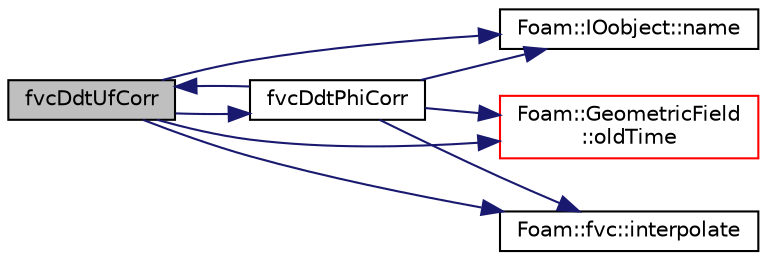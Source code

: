 digraph "fvcDdtUfCorr"
{
  bgcolor="transparent";
  edge [fontname="Helvetica",fontsize="10",labelfontname="Helvetica",labelfontsize="10"];
  node [fontname="Helvetica",fontsize="10",shape=record];
  rankdir="LR";
  Node1 [label="fvcDdtUfCorr",height=0.2,width=0.4,color="black", fillcolor="grey75", style="filled", fontcolor="black"];
  Node1 -> Node2 [color="midnightblue",fontsize="10",style="solid",fontname="Helvetica"];
  Node2 [label="fvcDdtPhiCorr",height=0.2,width=0.4,color="black",URL="$a00097.html#a2cd3566b8394e9b51815aef5b764cd33"];
  Node2 -> Node3 [color="midnightblue",fontsize="10",style="solid",fontname="Helvetica"];
  Node3 [label="Foam::IOobject::name",height=0.2,width=0.4,color="black",URL="$a01179.html#a75b72488d2e82151b025744974919d5d",tooltip="Return name. "];
  Node2 -> Node4 [color="midnightblue",fontsize="10",style="solid",fontname="Helvetica"];
  Node4 [label="Foam::GeometricField\l::oldTime",height=0.2,width=0.4,color="red",URL="$a00921.html#a590e4782d38c7bab9fc7d231aa6b5f3f",tooltip="Return old time field. "];
  Node2 -> Node5 [color="midnightblue",fontsize="10",style="solid",fontname="Helvetica"];
  Node5 [label="Foam::fvc::interpolate",height=0.2,width=0.4,color="black",URL="$a10768.html#a768cc91e806b7278729a11134de57ecf",tooltip="Interpolate field onto faces using scheme given by Istream. "];
  Node2 -> Node1 [color="midnightblue",fontsize="10",style="solid",fontname="Helvetica"];
  Node1 -> Node5 [color="midnightblue",fontsize="10",style="solid",fontname="Helvetica"];
  Node1 -> Node3 [color="midnightblue",fontsize="10",style="solid",fontname="Helvetica"];
  Node1 -> Node4 [color="midnightblue",fontsize="10",style="solid",fontname="Helvetica"];
}
